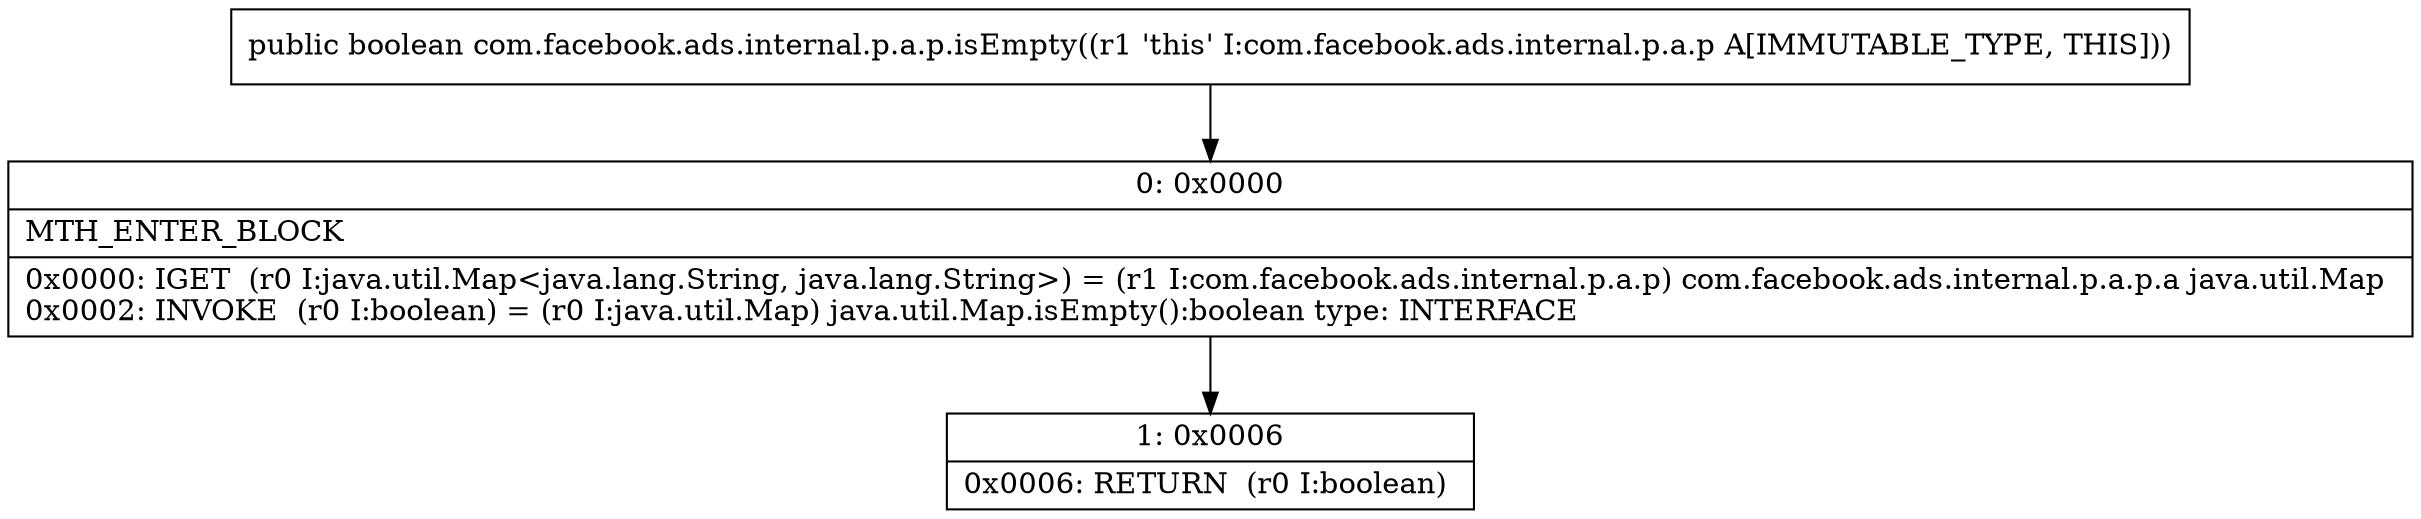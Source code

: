 digraph "CFG forcom.facebook.ads.internal.p.a.p.isEmpty()Z" {
Node_0 [shape=record,label="{0\:\ 0x0000|MTH_ENTER_BLOCK\l|0x0000: IGET  (r0 I:java.util.Map\<java.lang.String, java.lang.String\>) = (r1 I:com.facebook.ads.internal.p.a.p) com.facebook.ads.internal.p.a.p.a java.util.Map \l0x0002: INVOKE  (r0 I:boolean) = (r0 I:java.util.Map) java.util.Map.isEmpty():boolean type: INTERFACE \l}"];
Node_1 [shape=record,label="{1\:\ 0x0006|0x0006: RETURN  (r0 I:boolean) \l}"];
MethodNode[shape=record,label="{public boolean com.facebook.ads.internal.p.a.p.isEmpty((r1 'this' I:com.facebook.ads.internal.p.a.p A[IMMUTABLE_TYPE, THIS])) }"];
MethodNode -> Node_0;
Node_0 -> Node_1;
}

